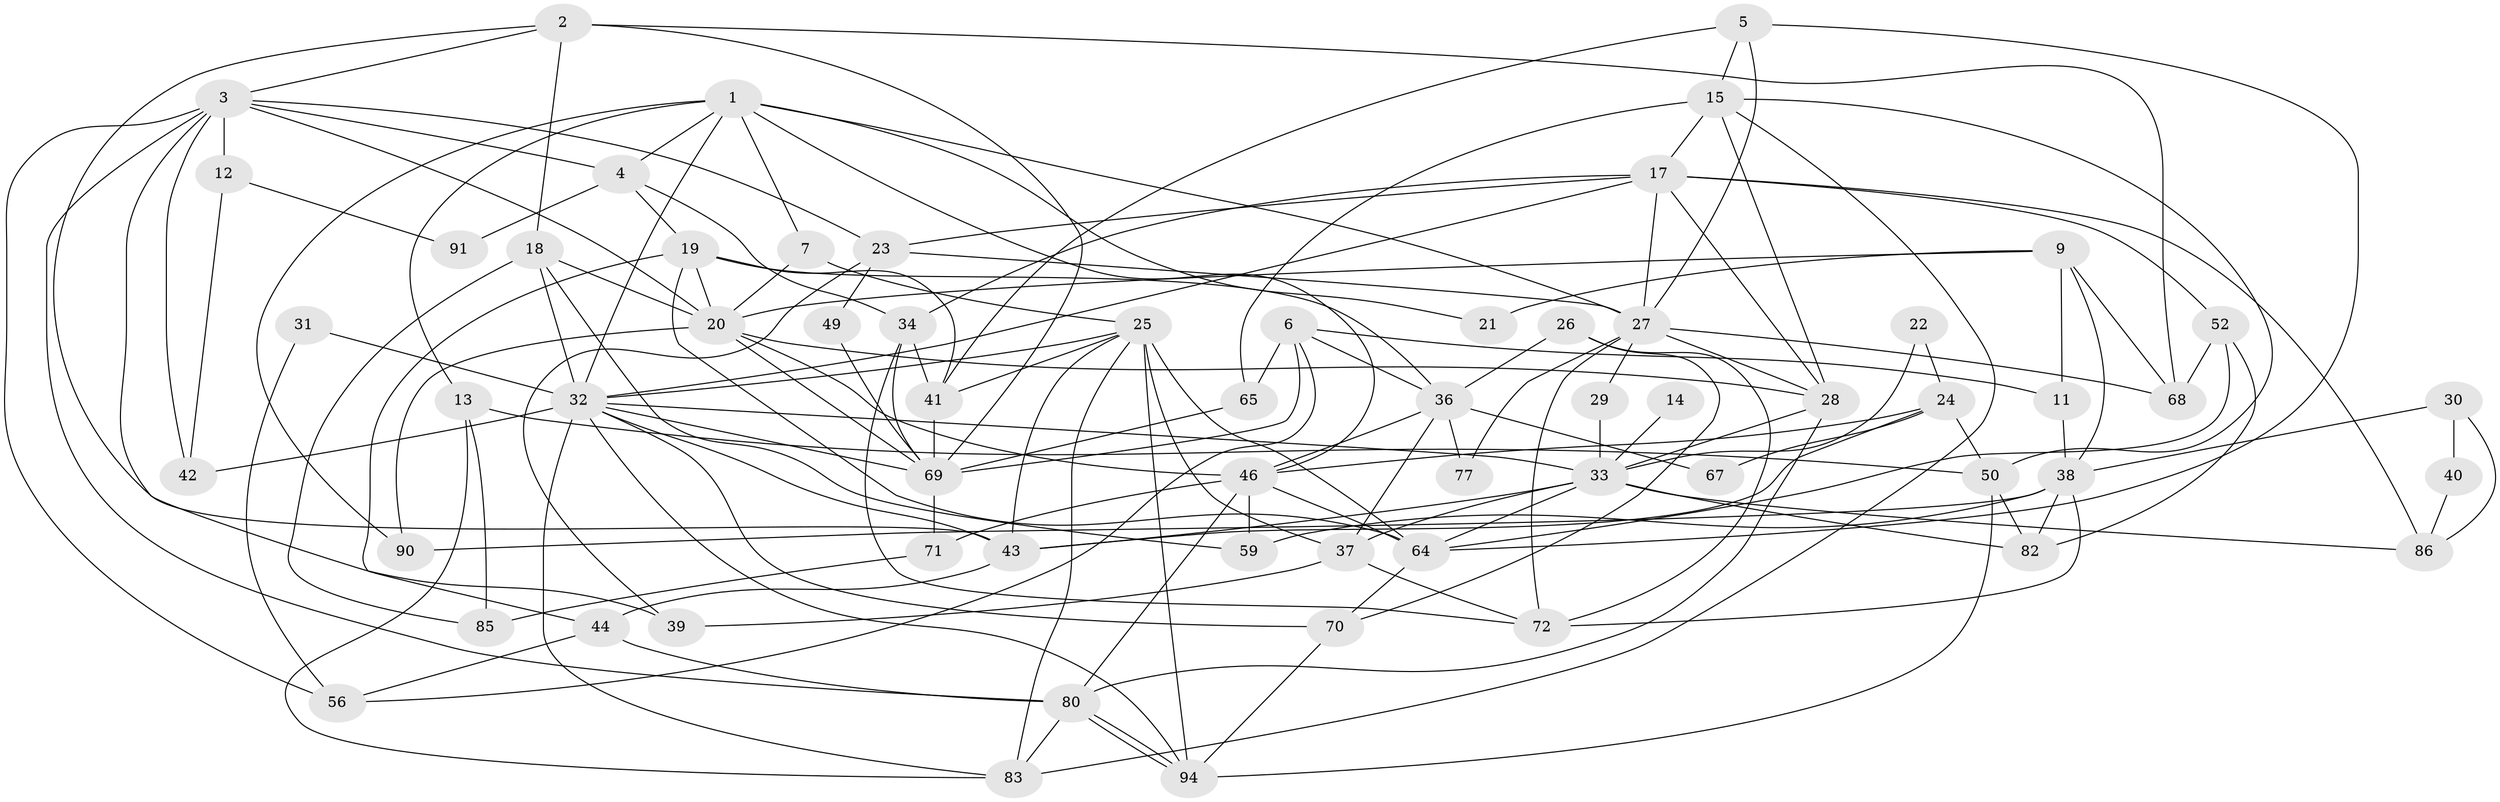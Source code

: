 // original degree distribution, {6: 0.07291666666666667, 5: 0.14583333333333334, 2: 0.125, 4: 0.28125, 3: 0.3020833333333333, 7: 0.041666666666666664, 8: 0.020833333333333332, 9: 0.010416666666666666}
// Generated by graph-tools (version 1.1) at 2025/11/02/27/25 16:11:20]
// undirected, 63 vertices, 152 edges
graph export_dot {
graph [start="1"]
  node [color=gray90,style=filled];
  1 [super="+8"];
  2 [super="+47"];
  3 [super="+58"];
  4 [super="+10"];
  5;
  6;
  7;
  9;
  11 [super="+93"];
  12 [super="+16"];
  13;
  14;
  15 [super="+66"];
  17 [super="+48"];
  18 [super="+76"];
  19 [super="+54"];
  20 [super="+57"];
  21;
  22;
  23;
  24 [super="+81"];
  25 [super="+96"];
  26;
  27 [super="+45"];
  28 [super="+53"];
  29;
  30 [super="+35"];
  31;
  32 [super="+55"];
  33 [super="+78"];
  34 [super="+61"];
  36 [super="+75"];
  37;
  38 [super="+92"];
  39;
  40;
  41 [super="+74"];
  42;
  43 [super="+51"];
  44;
  46 [super="+63"];
  49;
  50 [super="+62"];
  52 [super="+87"];
  56 [super="+60"];
  59;
  64 [super="+84"];
  65;
  67;
  68;
  69 [super="+79"];
  70;
  71;
  72 [super="+73"];
  77;
  80 [super="+88"];
  82;
  83 [super="+89"];
  85;
  86;
  90;
  91;
  94 [super="+95"];
  1 -- 32;
  1 -- 90;
  1 -- 4;
  1 -- 7;
  1 -- 13;
  1 -- 27;
  1 -- 21;
  1 -- 46;
  2 -- 43;
  2 -- 3;
  2 -- 68;
  2 -- 69;
  2 -- 18;
  3 -- 39 [weight=2];
  3 -- 12 [weight=2];
  3 -- 56;
  3 -- 23;
  3 -- 42;
  3 -- 80;
  3 -- 4;
  3 -- 20;
  4 -- 34;
  4 -- 19;
  4 -- 91;
  5 -- 15;
  5 -- 64;
  5 -- 27;
  5 -- 41;
  6 -- 65;
  6 -- 11;
  6 -- 69;
  6 -- 36;
  6 -- 56;
  7 -- 20;
  7 -- 25;
  9 -- 68;
  9 -- 20;
  9 -- 11;
  9 -- 21;
  9 -- 38;
  11 -- 38;
  12 -- 91;
  12 -- 42;
  13 -- 83;
  13 -- 85;
  13 -- 50;
  14 -- 33 [weight=2];
  15 -- 50;
  15 -- 65;
  15 -- 17;
  15 -- 83;
  15 -- 28;
  17 -- 23;
  17 -- 28;
  17 -- 32;
  17 -- 52;
  17 -- 86;
  17 -- 27;
  17 -- 34;
  18 -- 20;
  18 -- 59;
  18 -- 32;
  18 -- 85;
  19 -- 44;
  19 -- 64;
  19 -- 41;
  19 -- 36;
  19 -- 20;
  20 -- 46;
  20 -- 90;
  20 -- 69;
  20 -- 28;
  22 -- 24;
  22 -- 33;
  23 -- 39;
  23 -- 49;
  23 -- 27;
  24 -- 43;
  24 -- 67;
  24 -- 46;
  24 -- 50;
  25 -- 43;
  25 -- 32;
  25 -- 64;
  25 -- 83;
  25 -- 37;
  25 -- 41;
  25 -- 94;
  26 -- 70;
  26 -- 36;
  26 -- 72;
  27 -- 29;
  27 -- 68;
  27 -- 72;
  27 -- 77;
  27 -- 28;
  28 -- 80;
  28 -- 33;
  29 -- 33;
  30 -- 40 [weight=2];
  30 -- 38;
  30 -- 86;
  31 -- 56;
  31 -- 32;
  32 -- 43;
  32 -- 69;
  32 -- 83;
  32 -- 70;
  32 -- 42;
  32 -- 94;
  32 -- 33;
  33 -- 43;
  33 -- 64;
  33 -- 37;
  33 -- 82;
  33 -- 86;
  34 -- 69;
  34 -- 41;
  34 -- 72;
  36 -- 67 [weight=2];
  36 -- 77;
  36 -- 37;
  36 -- 46;
  37 -- 72;
  37 -- 39;
  38 -- 82;
  38 -- 72;
  38 -- 90;
  38 -- 59;
  40 -- 86;
  41 -- 69;
  43 -- 44;
  44 -- 80;
  44 -- 56;
  46 -- 59;
  46 -- 80;
  46 -- 64;
  46 -- 71;
  49 -- 69;
  50 -- 82;
  50 -- 94;
  52 -- 68;
  52 -- 64;
  52 -- 82;
  64 -- 70;
  65 -- 69;
  69 -- 71;
  70 -- 94;
  71 -- 85;
  80 -- 94;
  80 -- 94;
  80 -- 83;
}
